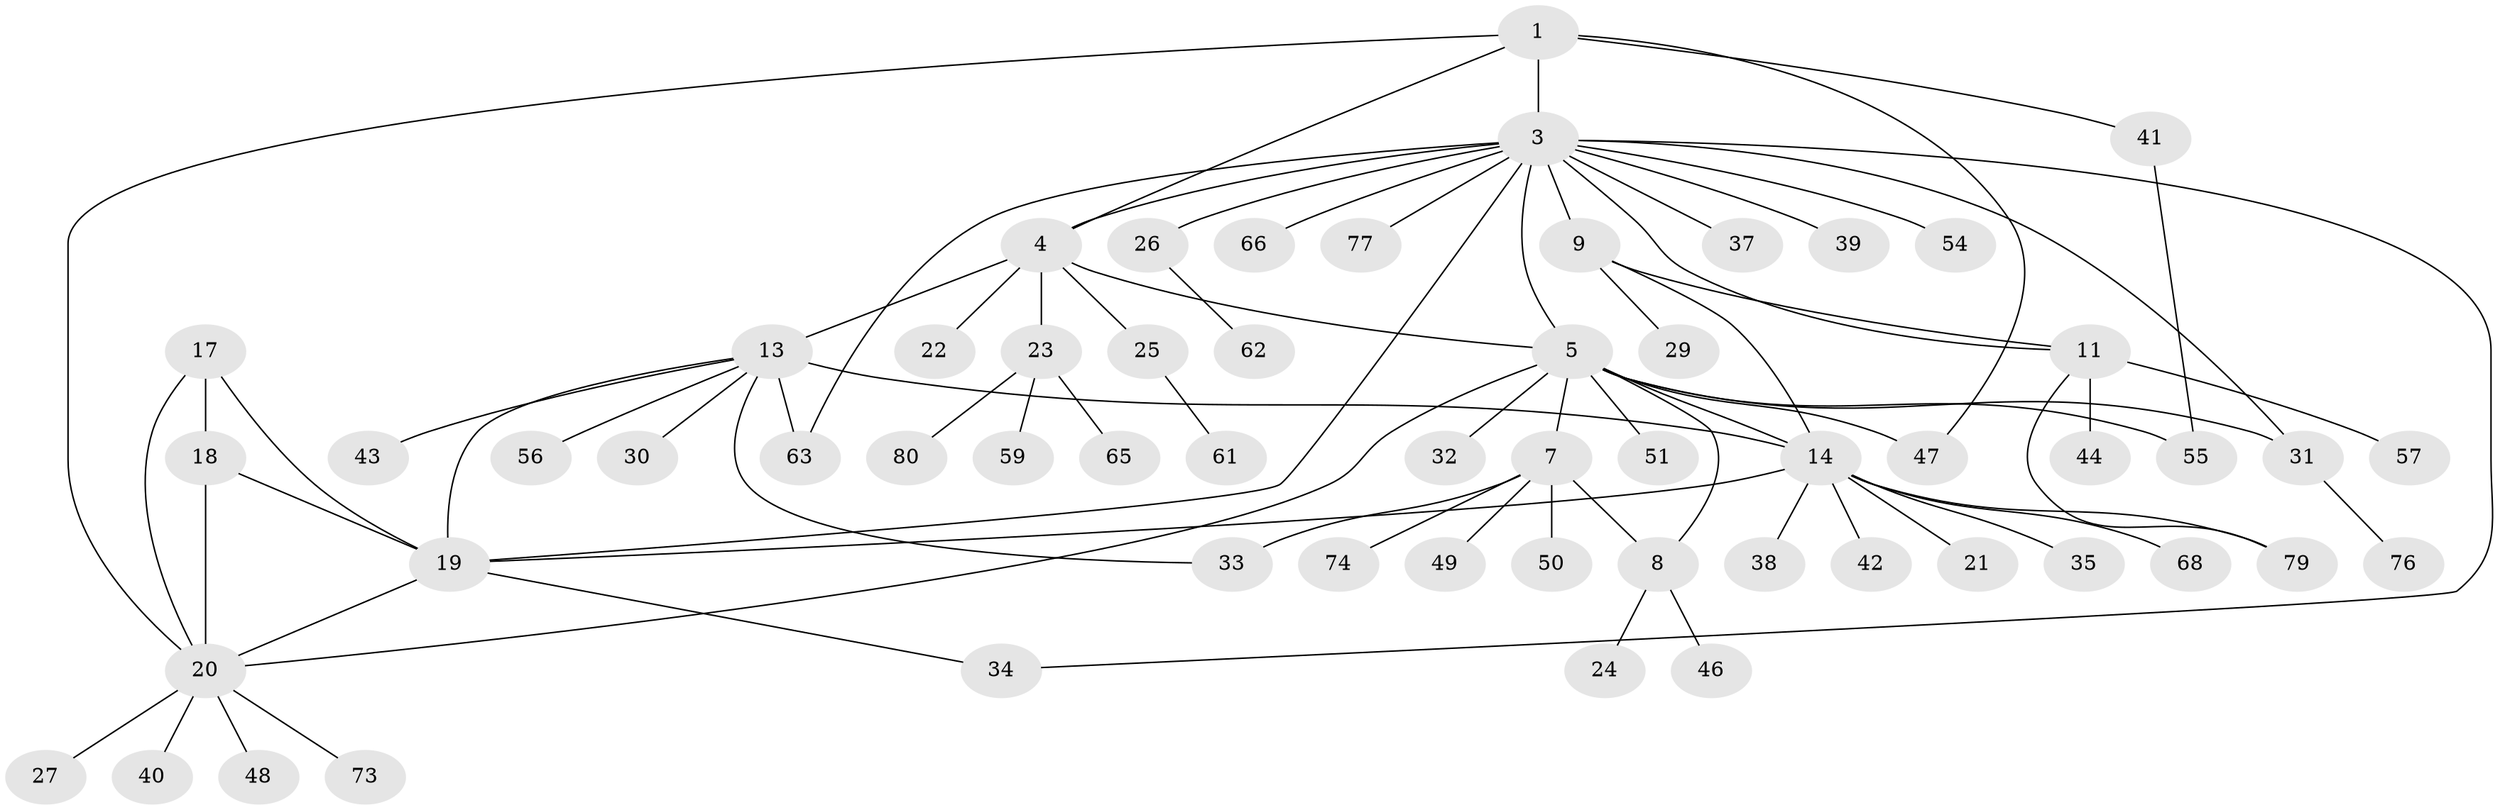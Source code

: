 // Generated by graph-tools (version 1.1) at 2025/24/03/03/25 07:24:09]
// undirected, 59 vertices, 78 edges
graph export_dot {
graph [start="1"]
  node [color=gray90,style=filled];
  1 [super="+2"];
  3 [super="+12"];
  4 [super="+69"];
  5 [super="+6"];
  7 [super="+58"];
  8 [super="+45"];
  9 [super="+10"];
  11 [super="+78"];
  13 [super="+16"];
  14 [super="+15"];
  17 [super="+28"];
  18 [super="+52"];
  19 [super="+36"];
  20 [super="+75"];
  21;
  22;
  23 [super="+70"];
  24;
  25 [super="+60"];
  26;
  27;
  29;
  30;
  31 [super="+64"];
  32;
  33;
  34;
  35;
  37;
  38 [super="+53"];
  39;
  40;
  41 [super="+81"];
  42;
  43;
  44;
  46;
  47 [super="+67"];
  48;
  49;
  50;
  51;
  54;
  55 [super="+72"];
  56;
  57;
  59;
  61;
  62;
  63;
  65 [super="+71"];
  66;
  68;
  73;
  74;
  76;
  77;
  79;
  80;
  1 -- 3 [weight=2];
  1 -- 4 [weight=2];
  1 -- 20;
  1 -- 47;
  1 -- 41;
  3 -- 4;
  3 -- 31;
  3 -- 37;
  3 -- 39;
  3 -- 54;
  3 -- 34;
  3 -- 66;
  3 -- 9 [weight=2];
  3 -- 11;
  3 -- 77;
  3 -- 19;
  3 -- 26;
  3 -- 63;
  3 -- 5;
  4 -- 5;
  4 -- 22;
  4 -- 23;
  4 -- 25;
  4 -- 13;
  5 -- 7 [weight=2];
  5 -- 8 [weight=2];
  5 -- 32;
  5 -- 47;
  5 -- 51;
  5 -- 55;
  5 -- 20;
  5 -- 14;
  5 -- 31;
  7 -- 8;
  7 -- 33;
  7 -- 49;
  7 -- 50;
  7 -- 74;
  8 -- 24;
  8 -- 46;
  9 -- 11 [weight=2];
  9 -- 29;
  9 -- 14;
  11 -- 44;
  11 -- 57;
  11 -- 79;
  13 -- 14 [weight=4];
  13 -- 19;
  13 -- 30;
  13 -- 43;
  13 -- 56;
  13 -- 33;
  13 -- 63;
  14 -- 35;
  14 -- 38;
  14 -- 42;
  14 -- 79;
  14 -- 68;
  14 -- 21;
  14 -- 19;
  17 -- 18;
  17 -- 19;
  17 -- 20;
  18 -- 19;
  18 -- 20;
  19 -- 20;
  19 -- 34;
  20 -- 27;
  20 -- 40;
  20 -- 48;
  20 -- 73;
  23 -- 59;
  23 -- 65;
  23 -- 80;
  25 -- 61;
  26 -- 62;
  31 -- 76;
  41 -- 55;
}
